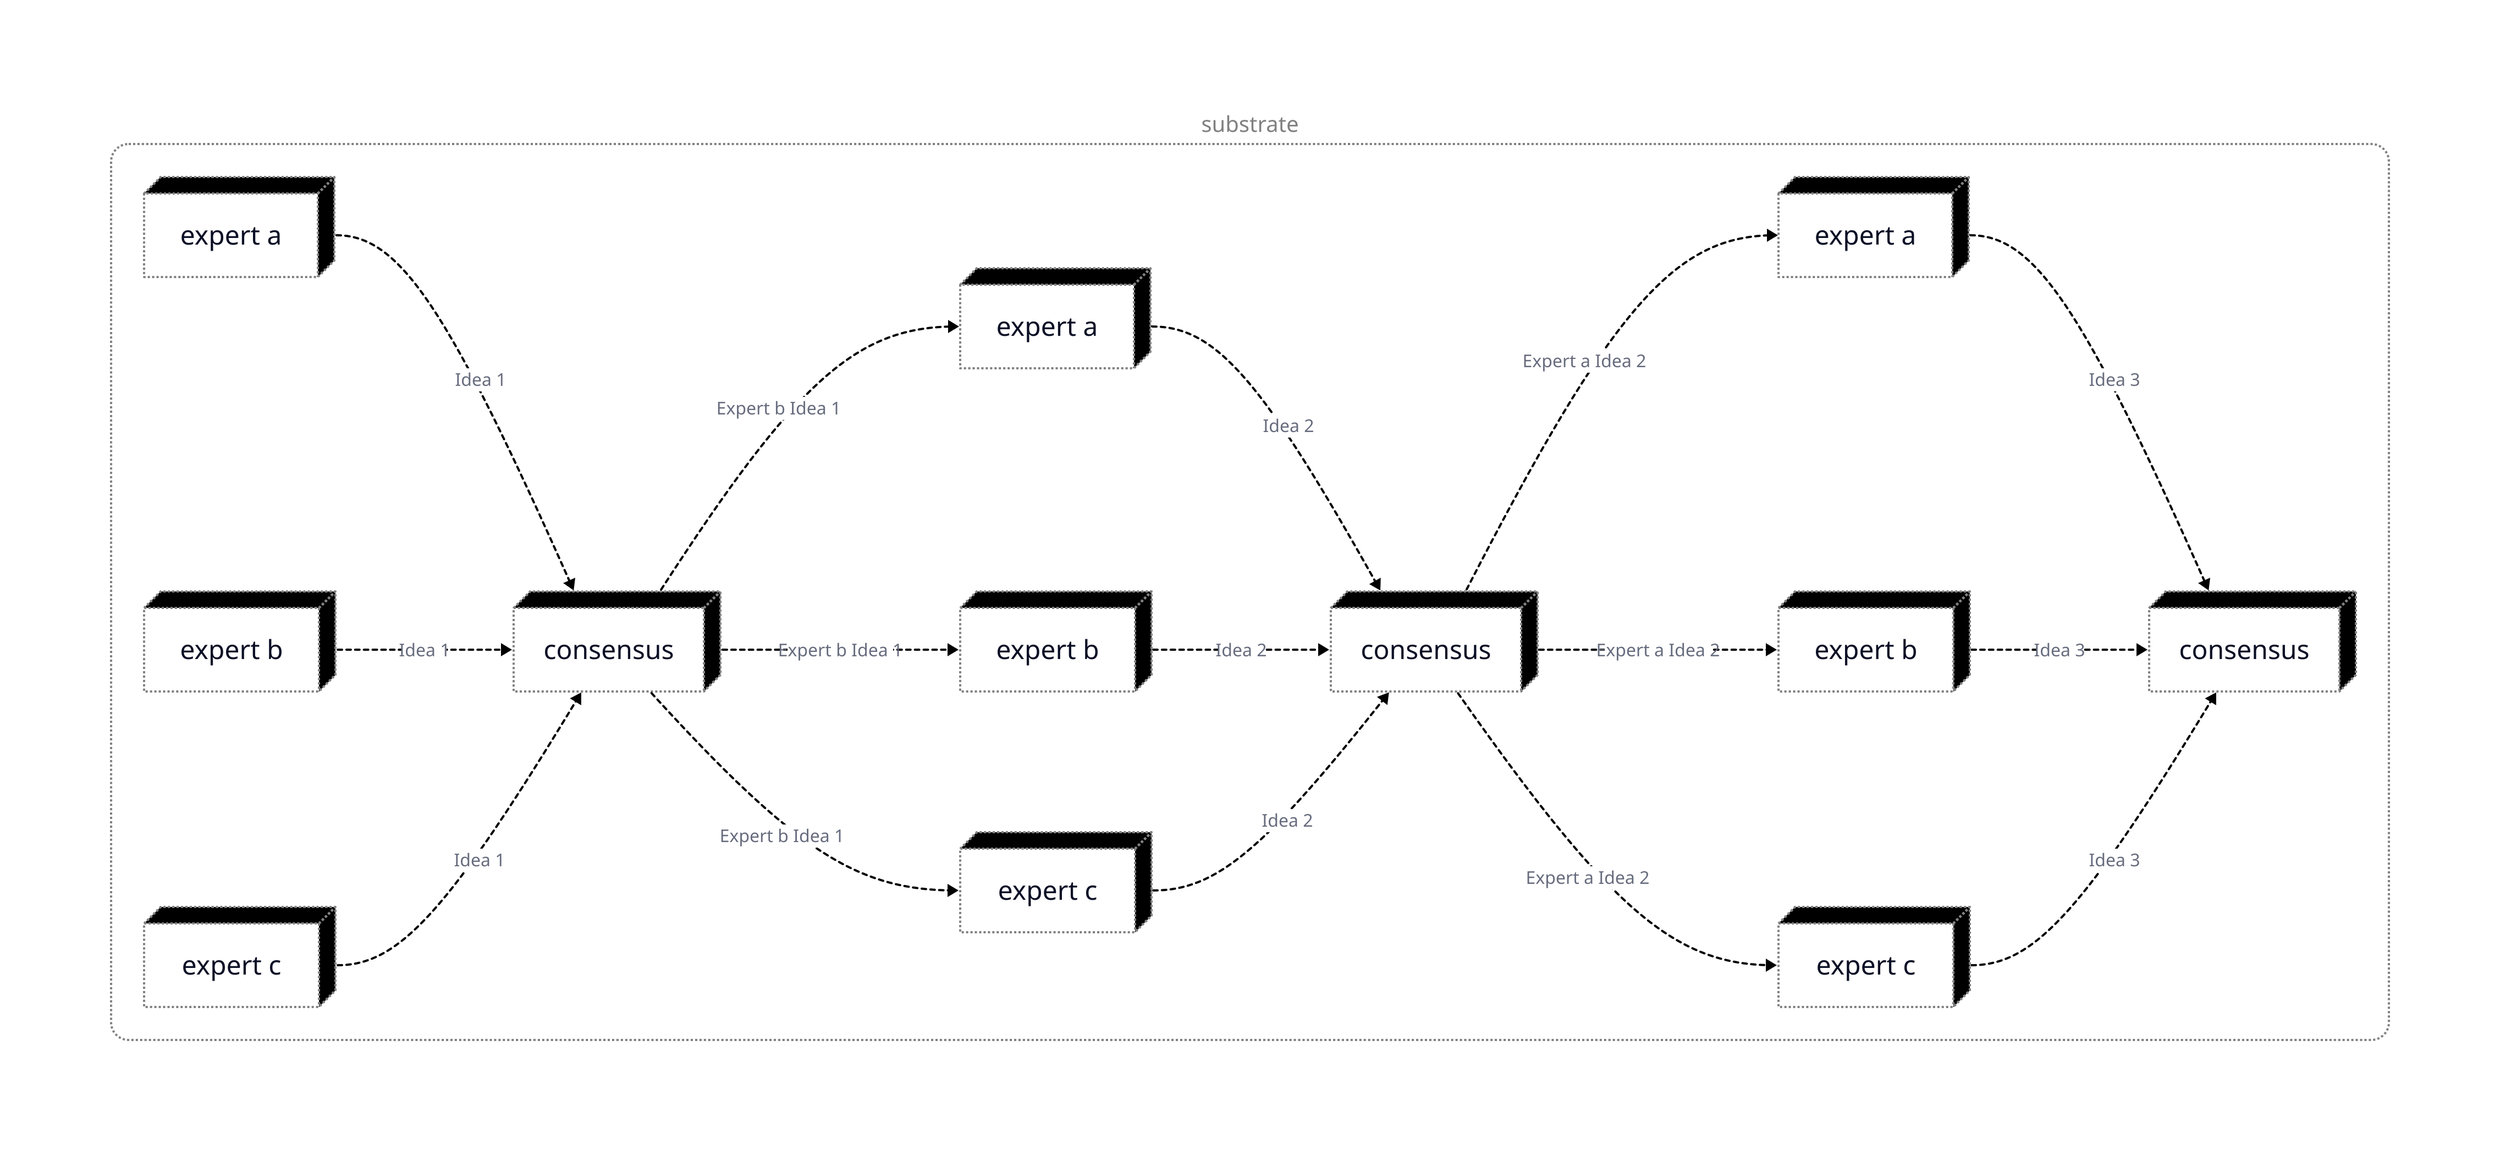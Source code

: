 direction: right
classes: {
  substrate: {
    label: "substrate"
    style: {
      font: mono
      font-color: gray
      font-size: 20
      stroke: gray
      stroke-dash: 1
      fill: "transparent"
      border-radius: 16
    }
  }
  node: {
    style: {
      font: mono
      font-size: 24
      stroke-width: 2
      fill: transparent
      stroke: gray
      border-radius: 16
      stroke-dash: 1
      3d: true
    }
  }
  edge: {
    style: {
      stroke: "#000"
      stroke-dash: 2
    }
  }
}

substrate.class: substrate
substrate.a.class: node
substrate.b.class: node
substrate.c.class: node
substrate.d.class: node
substrate.a.label: expert a
substrate.b.label: expert b
substrate.c.label: expert c
substrate.d.label: consensus
substrate.a->substrate.d : Idea 1 { class: edge }
substrate.b->substrate.d : Idea 1 { class: edge }
substrate.c->substrate.d : Idea 1 { class: edge }
substrate.e.class: node
substrate.f.class: node
substrate.g.class: node
substrate.h.class: node
substrate.e.label: expert a
substrate.f.label: expert b
substrate.g.label: expert c
substrate.h.label: consensus
substrate.d->substrate.e : Expert b Idea 1 { class: edge }
substrate.d->substrate.f : Expert b Idea 1 { class: edge }
substrate.d->substrate.g : Expert b Idea 1 { class: edge }
substrate.e->substrate.h : Idea 2 { class: edge }
substrate.f->substrate.h : Idea 2 { class: edge }
substrate.g->substrate.h : Idea 2 { class: edge }
substrate.i.class: node
substrate.j.class: node
substrate.k.class: node
substrate.l.class: node
substrate.i.label: expert a
substrate.j.label: expert b
substrate.k.label: expert c
substrate.l.label: consensus
substrate.h->substrate.i : Expert a Idea 2 { class: edge }
substrate.h->substrate.j : Expert a Idea 2 { class: edge }
substrate.h->substrate.k : Expert a Idea 2 { class: edge }
substrate.i->substrate.l : Idea 3 { class: edge }
substrate.j->substrate.l : Idea 3 { class: edge }
substrate.k->substrate.l : Idea 3 { class: edge }

